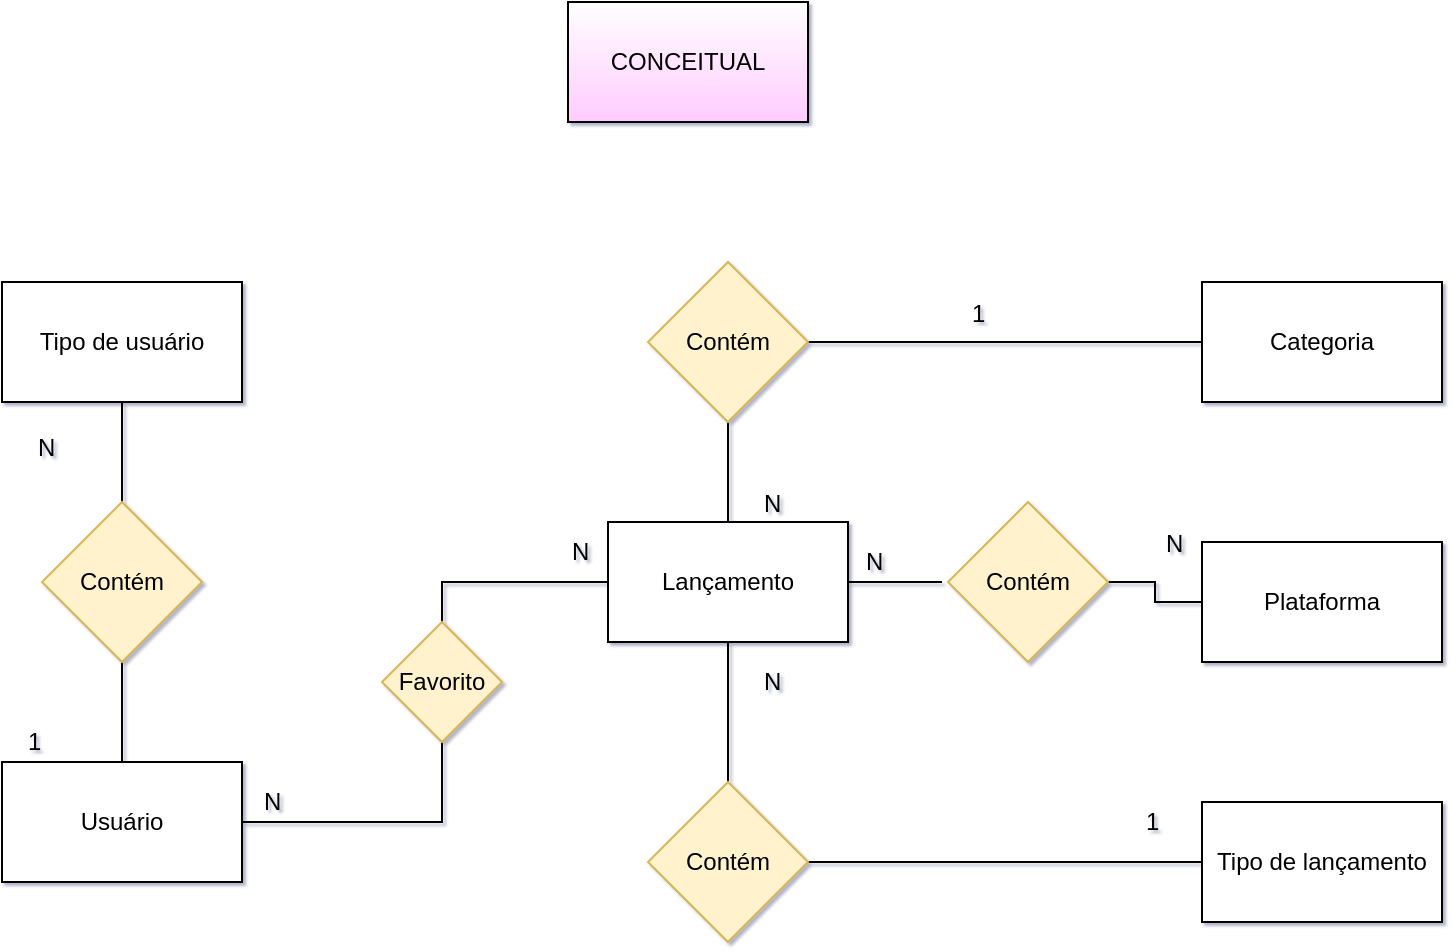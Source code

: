 <mxfile version="10.9.5" type="device"><diagram id="Y_h0O__t-s15mr9RLywz" name="CONCEITUAL"><mxGraphModel dx="926" dy="628" grid="1" gridSize="10" guides="1" tooltips="1" connect="1" arrows="1" fold="1" page="1" pageScale="1" pageWidth="827" pageHeight="1169" math="0" shadow="1"><root><mxCell id="0"/><mxCell id="1" parent="0"/><mxCell id="GSkijqxW04YZ0dUVQjyI-1" value="CONCEITUAL" style="rounded=0;whiteSpace=wrap;html=1;gradientColor=#FFCCFF;" vertex="1" parent="1"><mxGeometry x="353" y="40" width="120" height="60" as="geometry"/></mxCell><mxCell id="GSkijqxW04YZ0dUVQjyI-8" style="edgeStyle=orthogonalEdgeStyle;rounded=0;orthogonalLoop=1;jettySize=auto;html=1;exitX=0.5;exitY=1;exitDx=0;exitDy=0;endArrow=none;endFill=0;" edge="1" parent="1" source="GSkijqxW04YZ0dUVQjyI-2" target="GSkijqxW04YZ0dUVQjyI-7"><mxGeometry relative="1" as="geometry"/></mxCell><mxCell id="GSkijqxW04YZ0dUVQjyI-2" value="Tipo de usuário" style="rounded=0;whiteSpace=wrap;html=1;" vertex="1" parent="1"><mxGeometry x="70" y="180" width="120" height="60" as="geometry"/></mxCell><mxCell id="W6Ne4v4kNIoF-_U8cpTc-10" style="edgeStyle=orthogonalEdgeStyle;rounded=0;orthogonalLoop=1;jettySize=auto;html=1;exitX=1;exitY=0.5;exitDx=0;exitDy=0;entryX=0.5;entryY=1;entryDx=0;entryDy=0;endArrow=none;endFill=0;" edge="1" parent="1" source="GSkijqxW04YZ0dUVQjyI-3" target="W6Ne4v4kNIoF-_U8cpTc-9"><mxGeometry relative="1" as="geometry"/></mxCell><mxCell id="GSkijqxW04YZ0dUVQjyI-3" value="Usuário" style="rounded=0;whiteSpace=wrap;html=1;" vertex="1" parent="1"><mxGeometry x="70" y="420" width="120" height="60" as="geometry"/></mxCell><mxCell id="GSkijqxW04YZ0dUVQjyI-4" value="Categoria&lt;br&gt;" style="rounded=0;whiteSpace=wrap;html=1;" vertex="1" parent="1"><mxGeometry x="670" y="180" width="120" height="60" as="geometry"/></mxCell><mxCell id="GSkijqxW04YZ0dUVQjyI-14" style="edgeStyle=orthogonalEdgeStyle;rounded=0;orthogonalLoop=1;jettySize=auto;html=1;endArrow=none;endFill=0;" edge="1" parent="1" source="GSkijqxW04YZ0dUVQjyI-5" target="GSkijqxW04YZ0dUVQjyI-11"><mxGeometry relative="1" as="geometry"/></mxCell><mxCell id="W6Ne4v4kNIoF-_U8cpTc-3" style="edgeStyle=orthogonalEdgeStyle;rounded=0;orthogonalLoop=1;jettySize=auto;html=1;exitX=1;exitY=0.5;exitDx=0;exitDy=0;endArrow=none;endFill=0;" edge="1" parent="1" source="GSkijqxW04YZ0dUVQjyI-5"><mxGeometry relative="1" as="geometry"><mxPoint x="540" y="330" as="targetPoint"/></mxGeometry></mxCell><mxCell id="GSkijqxW04YZ0dUVQjyI-5" value="Lançamento" style="rounded=0;whiteSpace=wrap;html=1;" vertex="1" parent="1"><mxGeometry x="373" y="300" width="120" height="60" as="geometry"/></mxCell><mxCell id="GSkijqxW04YZ0dUVQjyI-9" style="edgeStyle=orthogonalEdgeStyle;rounded=0;orthogonalLoop=1;jettySize=auto;html=1;exitX=0.5;exitY=1;exitDx=0;exitDy=0;entryX=0.5;entryY=0;entryDx=0;entryDy=0;endArrow=none;endFill=0;" edge="1" parent="1" source="GSkijqxW04YZ0dUVQjyI-7" target="GSkijqxW04YZ0dUVQjyI-3"><mxGeometry relative="1" as="geometry"/></mxCell><mxCell id="GSkijqxW04YZ0dUVQjyI-7" value="&lt;span style=&quot;white-space: normal&quot;&gt;Contém&lt;/span&gt;" style="rhombus;whiteSpace=wrap;html=1;fillColor=#fff2cc;strokeColor=#d6b656;" vertex="1" parent="1"><mxGeometry x="90" y="290" width="80" height="80" as="geometry"/></mxCell><mxCell id="GSkijqxW04YZ0dUVQjyI-13" style="edgeStyle=orthogonalEdgeStyle;rounded=0;orthogonalLoop=1;jettySize=auto;html=1;exitX=0.5;exitY=1;exitDx=0;exitDy=0;endArrow=none;endFill=0;" edge="1" parent="1" source="GSkijqxW04YZ0dUVQjyI-10" target="GSkijqxW04YZ0dUVQjyI-5"><mxGeometry relative="1" as="geometry"/></mxCell><mxCell id="GSkijqxW04YZ0dUVQjyI-16" style="edgeStyle=orthogonalEdgeStyle;rounded=0;orthogonalLoop=1;jettySize=auto;html=1;exitX=1;exitY=0.5;exitDx=0;exitDy=0;entryX=0;entryY=0.5;entryDx=0;entryDy=0;endArrow=none;endFill=0;" edge="1" parent="1" source="GSkijqxW04YZ0dUVQjyI-10" target="GSkijqxW04YZ0dUVQjyI-4"><mxGeometry relative="1" as="geometry"/></mxCell><mxCell id="GSkijqxW04YZ0dUVQjyI-10" value="Contém" style="rhombus;whiteSpace=wrap;html=1;fillColor=#fff2cc;strokeColor=#d6b656;" vertex="1" parent="1"><mxGeometry x="393" y="170" width="80" height="80" as="geometry"/></mxCell><mxCell id="GSkijqxW04YZ0dUVQjyI-15" style="edgeStyle=orthogonalEdgeStyle;rounded=0;orthogonalLoop=1;jettySize=auto;html=1;exitX=1;exitY=0.5;exitDx=0;exitDy=0;endArrow=none;endFill=0;" edge="1" parent="1" source="GSkijqxW04YZ0dUVQjyI-11" target="GSkijqxW04YZ0dUVQjyI-12"><mxGeometry relative="1" as="geometry"/></mxCell><mxCell id="GSkijqxW04YZ0dUVQjyI-11" value="&lt;span style=&quot;white-space: normal&quot;&gt;Contém&lt;/span&gt;" style="rhombus;whiteSpace=wrap;html=1;fillColor=#fff2cc;strokeColor=#d6b656;" vertex="1" parent="1"><mxGeometry x="393" y="430" width="80" height="80" as="geometry"/></mxCell><mxCell id="GSkijqxW04YZ0dUVQjyI-12" value="Tipo de lançamento" style="rounded=0;whiteSpace=wrap;html=1;" vertex="1" parent="1"><mxGeometry x="670" y="440" width="120" height="60" as="geometry"/></mxCell><mxCell id="GSkijqxW04YZ0dUVQjyI-17" value="N" style="text;html=1;resizable=0;points=[];autosize=1;align=left;verticalAlign=top;spacingTop=-4;" vertex="1" parent="1"><mxGeometry x="86" y="253" width="20" height="20" as="geometry"/></mxCell><mxCell id="GSkijqxW04YZ0dUVQjyI-18" value="1" style="text;html=1;resizable=0;points=[];autosize=1;align=left;verticalAlign=top;spacingTop=-4;" vertex="1" parent="1"><mxGeometry x="81" y="400" width="20" height="20" as="geometry"/></mxCell><mxCell id="GSkijqxW04YZ0dUVQjyI-19" value="1" style="text;html=1;resizable=0;points=[];autosize=1;align=left;verticalAlign=top;spacingTop=-4;" vertex="1" parent="1"><mxGeometry x="553" y="186" width="20" height="20" as="geometry"/></mxCell><mxCell id="GSkijqxW04YZ0dUVQjyI-20" value="N" style="text;html=1;resizable=0;points=[];autosize=1;align=left;verticalAlign=top;spacingTop=-4;" vertex="1" parent="1"><mxGeometry x="449" y="281" width="20" height="20" as="geometry"/></mxCell><mxCell id="GSkijqxW04YZ0dUVQjyI-21" value="N" style="text;html=1;resizable=0;points=[];autosize=1;align=left;verticalAlign=top;spacingTop=-4;" vertex="1" parent="1"><mxGeometry x="449" y="370" width="20" height="20" as="geometry"/></mxCell><mxCell id="GSkijqxW04YZ0dUVQjyI-22" value="1" style="text;html=1;resizable=0;points=[];autosize=1;align=left;verticalAlign=top;spacingTop=-4;" vertex="1" parent="1"><mxGeometry x="640" y="440" width="20" height="20" as="geometry"/></mxCell><mxCell id="W6Ne4v4kNIoF-_U8cpTc-1" value="Plataforma" style="rounded=0;whiteSpace=wrap;html=1;" vertex="1" parent="1"><mxGeometry x="670" y="310" width="120" height="60" as="geometry"/></mxCell><mxCell id="W6Ne4v4kNIoF-_U8cpTc-4" style="edgeStyle=orthogonalEdgeStyle;rounded=0;orthogonalLoop=1;jettySize=auto;html=1;exitX=1;exitY=0.5;exitDx=0;exitDy=0;entryX=0;entryY=0.5;entryDx=0;entryDy=0;endArrow=none;endFill=0;" edge="1" parent="1" source="W6Ne4v4kNIoF-_U8cpTc-2" target="W6Ne4v4kNIoF-_U8cpTc-1"><mxGeometry relative="1" as="geometry"/></mxCell><mxCell id="W6Ne4v4kNIoF-_U8cpTc-2" value="Contém" style="rhombus;whiteSpace=wrap;html=1;fillColor=#fff2cc;strokeColor=#d6b656;" vertex="1" parent="1"><mxGeometry x="543" y="290" width="80" height="80" as="geometry"/></mxCell><mxCell id="W6Ne4v4kNIoF-_U8cpTc-5" value="N" style="text;html=1;resizable=0;points=[];autosize=1;align=left;verticalAlign=top;spacingTop=-4;" vertex="1" parent="1"><mxGeometry x="500" y="310" width="20" height="20" as="geometry"/></mxCell><mxCell id="W6Ne4v4kNIoF-_U8cpTc-6" value="N" style="text;html=1;resizable=0;points=[];autosize=1;align=left;verticalAlign=top;spacingTop=-4;" vertex="1" parent="1"><mxGeometry x="650" y="301" width="20" height="20" as="geometry"/></mxCell><mxCell id="W6Ne4v4kNIoF-_U8cpTc-11" style="edgeStyle=orthogonalEdgeStyle;rounded=0;orthogonalLoop=1;jettySize=auto;html=1;exitX=0.5;exitY=0;exitDx=0;exitDy=0;endArrow=none;endFill=0;" edge="1" parent="1" source="W6Ne4v4kNIoF-_U8cpTc-9" target="GSkijqxW04YZ0dUVQjyI-5"><mxGeometry relative="1" as="geometry"/></mxCell><mxCell id="W6Ne4v4kNIoF-_U8cpTc-9" value="Favorito" style="rhombus;whiteSpace=wrap;html=1;fillColor=#fff2cc;strokeColor=#d6b656;" vertex="1" parent="1"><mxGeometry x="260" y="350" width="60" height="60" as="geometry"/></mxCell><mxCell id="W6Ne4v4kNIoF-_U8cpTc-12" value="N" style="text;html=1;resizable=0;points=[];autosize=1;align=left;verticalAlign=top;spacingTop=-4;" vertex="1" parent="1"><mxGeometry x="199" y="430" width="20" height="20" as="geometry"/></mxCell><mxCell id="W6Ne4v4kNIoF-_U8cpTc-13" value="N" style="text;html=1;resizable=0;points=[];autosize=1;align=left;verticalAlign=top;spacingTop=-4;" vertex="1" parent="1"><mxGeometry x="353" y="305" width="20" height="20" as="geometry"/></mxCell></root></mxGraphModel></diagram><diagram id="QDjcA-7gRFS3KtSk9XaR" name="LOGICO"><mxGraphModel dx="1089" dy="739" grid="1" gridSize="10" guides="1" tooltips="1" connect="1" arrows="1" fold="1" page="1" pageScale="1" pageWidth="1169" pageHeight="827" background="none" math="0" shadow="0"><root><mxCell id="-112DNvEC_KfM6XTPNTG-0"/><mxCell id="-112DNvEC_KfM6XTPNTG-1" parent="-112DNvEC_KfM6XTPNTG-0"/><mxCell id="-112DNvEC_KfM6XTPNTG-2" value="LOGICO" style="rounded=0;whiteSpace=wrap;html=1;gradientColor=#DFA8FF;gradientDirection=north;" vertex="1" parent="-112DNvEC_KfM6XTPNTG-1"><mxGeometry x="360" y="40" width="120" height="60" as="geometry"/></mxCell><mxCell id="ABJhqkXo56bixvCsDwCL-0" value="Categorias" style="swimlane;fontStyle=0;childLayout=stackLayout;horizontal=1;startSize=26;fillColor=#e0e0e0;horizontalStack=0;resizeParent=1;resizeParentMax=0;resizeLast=0;collapsible=1;marginBottom=0;swimlaneFillColor=#ffffff;align=center;fontSize=14;" vertex="1" parent="-112DNvEC_KfM6XTPNTG-1"><mxGeometry x="90" y="154" width="160" height="92" as="geometry"/></mxCell><mxCell id="ABJhqkXo56bixvCsDwCL-1" value="IdCategoria:int" style="shape=partialRectangle;top=0;left=0;right=0;bottom=1;align=left;verticalAlign=middle;fillColor=none;spacingLeft=34;spacingRight=4;overflow=hidden;rotatable=0;points=[[0,0.5],[1,0.5]];portConstraint=eastwest;dropTarget=0;fontStyle=5;fontSize=12;" vertex="1" parent="ABJhqkXo56bixvCsDwCL-0"><mxGeometry y="26" width="160" height="30" as="geometry"/></mxCell><mxCell id="ABJhqkXo56bixvCsDwCL-2" value="PK" style="shape=partialRectangle;top=0;left=0;bottom=0;fillColor=none;align=left;verticalAlign=middle;spacingLeft=4;spacingRight=4;overflow=hidden;rotatable=0;points=[];portConstraint=eastwest;part=1;fontSize=12;" vertex="1" connectable="0" parent="ABJhqkXo56bixvCsDwCL-1"><mxGeometry width="30" height="30" as="geometry"/></mxCell><mxCell id="ABJhqkXo56bixvCsDwCL-3" value="Nome:varchar(255)" style="shape=partialRectangle;top=0;left=0;right=0;bottom=0;align=left;verticalAlign=top;fillColor=none;spacingLeft=34;spacingRight=4;overflow=hidden;rotatable=0;points=[[0,0.5],[1,0.5]];portConstraint=eastwest;dropTarget=0;fontSize=12;" vertex="1" parent="ABJhqkXo56bixvCsDwCL-0"><mxGeometry y="56" width="160" height="26" as="geometry"/></mxCell><mxCell id="ABJhqkXo56bixvCsDwCL-4" value="" style="shape=partialRectangle;top=0;left=0;bottom=0;fillColor=none;align=left;verticalAlign=top;spacingLeft=4;spacingRight=4;overflow=hidden;rotatable=0;points=[];portConstraint=eastwest;part=1;fontSize=12;" vertex="1" connectable="0" parent="ABJhqkXo56bixvCsDwCL-3"><mxGeometry width="30" height="26" as="geometry"/></mxCell><mxCell id="ABJhqkXo56bixvCsDwCL-9" value="" style="shape=partialRectangle;top=0;left=0;right=0;bottom=0;align=left;verticalAlign=top;fillColor=none;spacingLeft=34;spacingRight=4;overflow=hidden;rotatable=0;points=[[0,0.5],[1,0.5]];portConstraint=eastwest;dropTarget=0;fontSize=12;" vertex="1" parent="ABJhqkXo56bixvCsDwCL-0"><mxGeometry y="82" width="160" height="10" as="geometry"/></mxCell><mxCell id="ABJhqkXo56bixvCsDwCL-10" value="" style="shape=partialRectangle;top=0;left=0;bottom=0;fillColor=none;align=left;verticalAlign=top;spacingLeft=4;spacingRight=4;overflow=hidden;rotatable=0;points=[];portConstraint=eastwest;part=1;fontSize=12;" vertex="1" connectable="0" parent="ABJhqkXo56bixvCsDwCL-9"><mxGeometry width="30" height="10" as="geometry"/></mxCell><mxCell id="ABJhqkXo56bixvCsDwCL-13" value="TipoLancamento" style="swimlane;fontStyle=0;childLayout=stackLayout;horizontal=1;startSize=26;fillColor=#e0e0e0;horizontalStack=0;resizeParent=1;resizeParentMax=0;resizeLast=0;collapsible=1;marginBottom=0;swimlaneFillColor=#ffffff;align=center;fontSize=14;" vertex="1" parent="-112DNvEC_KfM6XTPNTG-1"><mxGeometry x="593" y="165" width="190" height="92" as="geometry"/></mxCell><mxCell id="ABJhqkXo56bixvCsDwCL-14" value="IdTipoLancamento:int" style="shape=partialRectangle;top=0;left=0;right=0;bottom=1;align=left;verticalAlign=middle;fillColor=none;spacingLeft=34;spacingRight=4;overflow=hidden;rotatable=0;points=[[0,0.5],[1,0.5]];portConstraint=eastwest;dropTarget=0;fontStyle=5;fontSize=12;" vertex="1" parent="ABJhqkXo56bixvCsDwCL-13"><mxGeometry y="26" width="190" height="30" as="geometry"/></mxCell><mxCell id="ABJhqkXo56bixvCsDwCL-15" value="PK" style="shape=partialRectangle;top=0;left=0;bottom=0;fillColor=none;align=left;verticalAlign=middle;spacingLeft=4;spacingRight=4;overflow=hidden;rotatable=0;points=[];portConstraint=eastwest;part=1;fontSize=12;" vertex="1" connectable="0" parent="ABJhqkXo56bixvCsDwCL-14"><mxGeometry width="30" height="30" as="geometry"/></mxCell><mxCell id="ABJhqkXo56bixvCsDwCL-16" value="Nome:varchar(255)" style="shape=partialRectangle;top=0;left=0;right=0;bottom=0;align=left;verticalAlign=top;fillColor=none;spacingLeft=34;spacingRight=4;overflow=hidden;rotatable=0;points=[[0,0.5],[1,0.5]];portConstraint=eastwest;dropTarget=0;fontSize=12;" vertex="1" parent="ABJhqkXo56bixvCsDwCL-13"><mxGeometry y="56" width="190" height="26" as="geometry"/></mxCell><mxCell id="ABJhqkXo56bixvCsDwCL-17" value="" style="shape=partialRectangle;top=0;left=0;bottom=0;fillColor=none;align=left;verticalAlign=top;spacingLeft=4;spacingRight=4;overflow=hidden;rotatable=0;points=[];portConstraint=eastwest;part=1;fontSize=12;" vertex="1" connectable="0" parent="ABJhqkXo56bixvCsDwCL-16"><mxGeometry width="30" height="26" as="geometry"/></mxCell><mxCell id="ABJhqkXo56bixvCsDwCL-18" value="" style="shape=partialRectangle;top=0;left=0;right=0;bottom=0;align=left;verticalAlign=top;fillColor=none;spacingLeft=34;spacingRight=4;overflow=hidden;rotatable=0;points=[[0,0.5],[1,0.5]];portConstraint=eastwest;dropTarget=0;fontSize=12;" vertex="1" parent="ABJhqkXo56bixvCsDwCL-13"><mxGeometry y="82" width="190" height="10" as="geometry"/></mxCell><mxCell id="ABJhqkXo56bixvCsDwCL-19" value="" style="shape=partialRectangle;top=0;left=0;bottom=0;fillColor=none;align=left;verticalAlign=top;spacingLeft=4;spacingRight=4;overflow=hidden;rotatable=0;points=[];portConstraint=eastwest;part=1;fontSize=12;" vertex="1" connectable="0" parent="ABJhqkXo56bixvCsDwCL-18"><mxGeometry width="30" height="10" as="geometry"/></mxCell><mxCell id="ABJhqkXo56bixvCsDwCL-21" value="TiposUsuarios" style="swimlane;fontStyle=0;childLayout=stackLayout;horizontal=1;startSize=26;fillColor=#e0e0e0;horizontalStack=0;resizeParent=1;resizeParentMax=0;resizeLast=0;collapsible=1;marginBottom=0;swimlaneFillColor=#ffffff;align=center;fontSize=14;" vertex="1" parent="-112DNvEC_KfM6XTPNTG-1"><mxGeometry x="75" y="544" width="160" height="92" as="geometry"/></mxCell><mxCell id="ABJhqkXo56bixvCsDwCL-22" value="IdTipoUsuario:int" style="shape=partialRectangle;top=0;left=0;right=0;bottom=1;align=left;verticalAlign=middle;fillColor=none;spacingLeft=34;spacingRight=4;overflow=hidden;rotatable=0;points=[[0,0.5],[1,0.5]];portConstraint=eastwest;dropTarget=0;fontStyle=5;fontSize=12;" vertex="1" parent="ABJhqkXo56bixvCsDwCL-21"><mxGeometry y="26" width="160" height="30" as="geometry"/></mxCell><mxCell id="ABJhqkXo56bixvCsDwCL-23" value="PK" style="shape=partialRectangle;top=0;left=0;bottom=0;fillColor=none;align=left;verticalAlign=middle;spacingLeft=4;spacingRight=4;overflow=hidden;rotatable=0;points=[];portConstraint=eastwest;part=1;fontSize=12;" vertex="1" connectable="0" parent="ABJhqkXo56bixvCsDwCL-22"><mxGeometry width="30" height="30" as="geometry"/></mxCell><mxCell id="ABJhqkXo56bixvCsDwCL-24" value="Nome:varchar(255)" style="shape=partialRectangle;top=0;left=0;right=0;bottom=0;align=left;verticalAlign=top;fillColor=none;spacingLeft=34;spacingRight=4;overflow=hidden;rotatable=0;points=[[0,0.5],[1,0.5]];portConstraint=eastwest;dropTarget=0;fontSize=12;" vertex="1" parent="ABJhqkXo56bixvCsDwCL-21"><mxGeometry y="56" width="160" height="26" as="geometry"/></mxCell><mxCell id="ABJhqkXo56bixvCsDwCL-25" value="" style="shape=partialRectangle;top=0;left=0;bottom=0;fillColor=none;align=left;verticalAlign=top;spacingLeft=4;spacingRight=4;overflow=hidden;rotatable=0;points=[];portConstraint=eastwest;part=1;fontSize=12;" vertex="1" connectable="0" parent="ABJhqkXo56bixvCsDwCL-24"><mxGeometry width="30" height="26" as="geometry"/></mxCell><mxCell id="ABJhqkXo56bixvCsDwCL-26" value="" style="shape=partialRectangle;top=0;left=0;right=0;bottom=0;align=left;verticalAlign=top;fillColor=none;spacingLeft=34;spacingRight=4;overflow=hidden;rotatable=0;points=[[0,0.5],[1,0.5]];portConstraint=eastwest;dropTarget=0;fontSize=12;" vertex="1" parent="ABJhqkXo56bixvCsDwCL-21"><mxGeometry y="82" width="160" height="10" as="geometry"/></mxCell><mxCell id="ABJhqkXo56bixvCsDwCL-27" value="" style="shape=partialRectangle;top=0;left=0;bottom=0;fillColor=none;align=left;verticalAlign=top;spacingLeft=4;spacingRight=4;overflow=hidden;rotatable=0;points=[];portConstraint=eastwest;part=1;fontSize=12;" vertex="1" connectable="0" parent="ABJhqkXo56bixvCsDwCL-26"><mxGeometry width="30" height="10" as="geometry"/></mxCell><mxCell id="ABJhqkXo56bixvCsDwCL-28" value="Usuario" style="swimlane;fontStyle=0;childLayout=stackLayout;horizontal=1;startSize=26;fillColor=#e0e0e0;horizontalStack=0;resizeParent=1;resizeParentMax=0;resizeLast=0;collapsible=1;marginBottom=0;swimlaneFillColor=#ffffff;align=center;fontSize=14;" vertex="1" parent="-112DNvEC_KfM6XTPNTG-1"><mxGeometry x="57.5" y="318" width="195" height="190" as="geometry"/></mxCell><mxCell id="ABJhqkXo56bixvCsDwCL-29" value="IdUsuario:int" style="shape=partialRectangle;top=0;left=0;right=0;bottom=0;align=left;verticalAlign=middle;fillColor=none;spacingLeft=60;spacingRight=4;overflow=hidden;rotatable=0;points=[[0,0.5],[1,0.5]];portConstraint=eastwest;dropTarget=0;fontStyle=5;fontSize=12;" vertex="1" parent="ABJhqkXo56bixvCsDwCL-28"><mxGeometry y="26" width="195" height="30" as="geometry"/></mxCell><mxCell id="ABJhqkXo56bixvCsDwCL-30" value="PK" style="shape=partialRectangle;fontStyle=1;top=0;left=0;bottom=0;fillColor=none;align=left;verticalAlign=middle;spacingLeft=4;spacingRight=4;overflow=hidden;rotatable=0;points=[];portConstraint=eastwest;part=1;fontSize=12;" vertex="1" connectable="0" parent="ABJhqkXo56bixvCsDwCL-29"><mxGeometry width="56" height="30" as="geometry"/></mxCell><mxCell id="ABJhqkXo56bixvCsDwCL-31" value="IdTipoUsuario:int" style="shape=partialRectangle;top=0;left=0;right=0;bottom=1;align=left;verticalAlign=middle;fillColor=none;spacingLeft=60;spacingRight=4;overflow=hidden;rotatable=0;points=[[0,0.5],[1,0.5]];portConstraint=eastwest;dropTarget=0;fontStyle=5;fontSize=12;" vertex="1" parent="ABJhqkXo56bixvCsDwCL-28"><mxGeometry y="56" width="195" height="30" as="geometry"/></mxCell><mxCell id="ABJhqkXo56bixvCsDwCL-32" value="FK1" style="shape=partialRectangle;fontStyle=1;top=0;left=0;bottom=0;fillColor=none;align=left;verticalAlign=middle;spacingLeft=4;spacingRight=4;overflow=hidden;rotatable=0;points=[];portConstraint=eastwest;part=1;fontSize=12;" vertex="1" connectable="0" parent="ABJhqkXo56bixvCsDwCL-31"><mxGeometry width="56" height="30" as="geometry"/></mxCell><mxCell id="ABJhqkXo56bixvCsDwCL-33" value="Nome:varchar(255)" style="shape=partialRectangle;top=0;left=0;right=0;bottom=0;align=left;verticalAlign=top;fillColor=none;spacingLeft=60;spacingRight=4;overflow=hidden;rotatable=0;points=[[0,0.5],[1,0.5]];portConstraint=eastwest;dropTarget=0;fontSize=12;" vertex="1" parent="ABJhqkXo56bixvCsDwCL-28"><mxGeometry y="86" width="195" height="26" as="geometry"/></mxCell><mxCell id="ABJhqkXo56bixvCsDwCL-34" value="" style="shape=partialRectangle;top=0;left=0;bottom=0;fillColor=none;align=left;verticalAlign=top;spacingLeft=4;spacingRight=4;overflow=hidden;rotatable=0;points=[];portConstraint=eastwest;part=1;fontSize=12;" vertex="1" connectable="0" parent="ABJhqkXo56bixvCsDwCL-33"><mxGeometry width="56" height="26" as="geometry"/></mxCell><mxCell id="ABJhqkXo56bixvCsDwCL-71" value="Email:varchar(255)" style="shape=partialRectangle;top=0;left=0;right=0;bottom=0;align=left;verticalAlign=top;fillColor=none;spacingLeft=60;spacingRight=4;overflow=hidden;rotatable=0;points=[[0,0.5],[1,0.5]];portConstraint=eastwest;dropTarget=0;fontSize=12;" vertex="1" parent="ABJhqkXo56bixvCsDwCL-28"><mxGeometry y="112" width="195" height="26" as="geometry"/></mxCell><mxCell id="ABJhqkXo56bixvCsDwCL-72" value="" style="shape=partialRectangle;top=0;left=0;bottom=0;fillColor=none;align=left;verticalAlign=top;spacingLeft=4;spacingRight=4;overflow=hidden;rotatable=0;points=[];portConstraint=eastwest;part=1;fontSize=12;" vertex="1" connectable="0" parent="ABJhqkXo56bixvCsDwCL-71"><mxGeometry width="56" height="26" as="geometry"/></mxCell><mxCell id="ABJhqkXo56bixvCsDwCL-73" value="Senha:varchar(100)" style="shape=partialRectangle;top=0;left=0;right=0;bottom=0;align=left;verticalAlign=top;fillColor=none;spacingLeft=60;spacingRight=4;overflow=hidden;rotatable=0;points=[[0,0.5],[1,0.5]];portConstraint=eastwest;dropTarget=0;fontSize=12;" vertex="1" parent="ABJhqkXo56bixvCsDwCL-28"><mxGeometry y="138" width="195" height="26" as="geometry"/></mxCell><mxCell id="ABJhqkXo56bixvCsDwCL-74" value="" style="shape=partialRectangle;top=0;left=0;bottom=0;fillColor=none;align=left;verticalAlign=top;spacingLeft=4;spacingRight=4;overflow=hidden;rotatable=0;points=[];portConstraint=eastwest;part=1;fontSize=12;" vertex="1" connectable="0" parent="ABJhqkXo56bixvCsDwCL-73"><mxGeometry width="56" height="26" as="geometry"/></mxCell><mxCell id="ABJhqkXo56bixvCsDwCL-75" value="DataCadastro:Datetime" style="shape=partialRectangle;top=0;left=0;right=0;bottom=0;align=left;verticalAlign=top;fillColor=none;spacingLeft=60;spacingRight=4;overflow=hidden;rotatable=0;points=[[0,0.5],[1,0.5]];portConstraint=eastwest;dropTarget=0;fontSize=12;" vertex="1" parent="ABJhqkXo56bixvCsDwCL-28"><mxGeometry y="164" width="195" height="26" as="geometry"/></mxCell><mxCell id="ABJhqkXo56bixvCsDwCL-76" value="" style="shape=partialRectangle;top=0;left=0;bottom=0;fillColor=none;align=left;verticalAlign=top;spacingLeft=4;spacingRight=4;overflow=hidden;rotatable=0;points=[];portConstraint=eastwest;part=1;fontSize=12;" vertex="1" connectable="0" parent="ABJhqkXo56bixvCsDwCL-75"><mxGeometry width="56" height="26" as="geometry"/></mxCell><mxCell id="ABJhqkXo56bixvCsDwCL-45" value="Lancamentos" style="swimlane;fontStyle=0;childLayout=stackLayout;horizontal=1;startSize=26;fillColor=#e0e0e0;horizontalStack=0;resizeParent=1;resizeParentMax=0;resizeLast=0;collapsible=1;marginBottom=0;swimlaneFillColor=#ffffff;align=center;fontSize=14;" vertex="1" parent="-112DNvEC_KfM6XTPNTG-1"><mxGeometry x="307" y="185" width="212" height="194" as="geometry"/></mxCell><mxCell id="ABJhqkXo56bixvCsDwCL-46" value="IdLancamento:int" style="shape=partialRectangle;top=0;left=0;right=0;bottom=0;align=left;verticalAlign=middle;fillColor=none;spacingLeft=60;spacingRight=4;overflow=hidden;rotatable=0;points=[[0,0.5],[1,0.5]];portConstraint=eastwest;dropTarget=0;fontStyle=5;fontSize=12;" vertex="1" parent="ABJhqkXo56bixvCsDwCL-45"><mxGeometry y="26" width="212" height="30" as="geometry"/></mxCell><mxCell id="ABJhqkXo56bixvCsDwCL-47" value="PK" style="shape=partialRectangle;fontStyle=1;top=0;left=0;bottom=0;fillColor=none;align=left;verticalAlign=middle;spacingLeft=4;spacingRight=4;overflow=hidden;rotatable=0;points=[];portConstraint=eastwest;part=1;fontSize=12;" vertex="1" connectable="0" parent="ABJhqkXo56bixvCsDwCL-46"><mxGeometry width="56" height="30" as="geometry"/></mxCell><mxCell id="ABJhqkXo56bixvCsDwCL-48" value="IdCategoria:int" style="shape=partialRectangle;top=0;left=0;right=0;bottom=1;align=left;verticalAlign=middle;fillColor=none;spacingLeft=60;spacingRight=4;overflow=hidden;rotatable=0;points=[[0,0.5],[1,0.5]];portConstraint=eastwest;dropTarget=0;fontStyle=5;fontSize=12;" vertex="1" parent="ABJhqkXo56bixvCsDwCL-45"><mxGeometry y="56" width="212" height="30" as="geometry"/></mxCell><mxCell id="ABJhqkXo56bixvCsDwCL-49" value="FK" style="shape=partialRectangle;fontStyle=1;top=0;left=0;bottom=0;fillColor=none;align=left;verticalAlign=middle;spacingLeft=4;spacingRight=4;overflow=hidden;rotatable=0;points=[];portConstraint=eastwest;part=1;fontSize=12;" vertex="1" connectable="0" parent="ABJhqkXo56bixvCsDwCL-48"><mxGeometry width="56" height="30" as="geometry"/></mxCell><mxCell id="ABJhqkXo56bixvCsDwCL-52" value="IdTipoLancamento:int" style="shape=partialRectangle;top=0;left=0;right=0;bottom=1;align=left;verticalAlign=middle;fillColor=none;spacingLeft=60;spacingRight=4;overflow=hidden;rotatable=0;points=[[0,0.5],[1,0.5]];portConstraint=eastwest;dropTarget=0;fontStyle=5;fontSize=12;" vertex="1" parent="ABJhqkXo56bixvCsDwCL-45"><mxGeometry y="86" width="212" height="30" as="geometry"/></mxCell><mxCell id="ABJhqkXo56bixvCsDwCL-53" value="FK" style="shape=partialRectangle;fontStyle=1;top=0;left=0;bottom=0;fillColor=none;align=left;verticalAlign=middle;spacingLeft=4;spacingRight=4;overflow=hidden;rotatable=0;points=[];portConstraint=eastwest;part=1;fontSize=12;" vertex="1" connectable="0" parent="ABJhqkXo56bixvCsDwCL-52"><mxGeometry width="56" height="30" as="geometry"/></mxCell><mxCell id="ABJhqkXo56bixvCsDwCL-50" value="Titulo:Varchar(255)" style="shape=partialRectangle;top=0;left=0;right=0;bottom=0;align=left;verticalAlign=top;fillColor=none;spacingLeft=60;spacingRight=4;overflow=hidden;rotatable=0;points=[[0,0.5],[1,0.5]];portConstraint=eastwest;dropTarget=0;fontSize=12;" vertex="1" parent="ABJhqkXo56bixvCsDwCL-45"><mxGeometry y="116" width="212" height="26" as="geometry"/></mxCell><mxCell id="ABJhqkXo56bixvCsDwCL-51" value="" style="shape=partialRectangle;top=0;left=0;bottom=0;fillColor=none;align=left;verticalAlign=top;spacingLeft=4;spacingRight=4;overflow=hidden;rotatable=0;points=[];portConstraint=eastwest;part=1;fontSize=12;" vertex="1" connectable="0" parent="ABJhqkXo56bixvCsDwCL-50"><mxGeometry width="56" height="26" as="geometry"/></mxCell><mxCell id="ABJhqkXo56bixvCsDwCL-62" value="Sinopse:text" style="shape=partialRectangle;top=0;left=0;right=0;bottom=0;align=left;verticalAlign=top;fillColor=none;spacingLeft=60;spacingRight=4;overflow=hidden;rotatable=0;points=[[0,0.5],[1,0.5]];portConstraint=eastwest;dropTarget=0;fontSize=12;" vertex="1" parent="ABJhqkXo56bixvCsDwCL-45"><mxGeometry y="142" width="212" height="26" as="geometry"/></mxCell><mxCell id="ABJhqkXo56bixvCsDwCL-63" value="" style="shape=partialRectangle;top=0;left=0;bottom=0;fillColor=none;align=left;verticalAlign=top;spacingLeft=4;spacingRight=4;overflow=hidden;rotatable=0;points=[];portConstraint=eastwest;part=1;fontSize=12;" vertex="1" connectable="0" parent="ABJhqkXo56bixvCsDwCL-62"><mxGeometry width="56" height="26" as="geometry"/></mxCell><mxCell id="ABJhqkXo56bixvCsDwCL-64" value="Duracao:int" style="shape=partialRectangle;top=0;left=0;right=0;bottom=0;align=left;verticalAlign=top;fillColor=none;spacingLeft=60;spacingRight=4;overflow=hidden;rotatable=0;points=[[0,0.5],[1,0.5]];portConstraint=eastwest;dropTarget=0;fontSize=12;" vertex="1" parent="ABJhqkXo56bixvCsDwCL-45"><mxGeometry y="168" width="212" height="26" as="geometry"/></mxCell><mxCell id="ABJhqkXo56bixvCsDwCL-65" value="" style="shape=partialRectangle;top=0;left=0;bottom=0;fillColor=none;align=left;verticalAlign=top;spacingLeft=4;spacingRight=4;overflow=hidden;rotatable=0;points=[];portConstraint=eastwest;part=1;fontSize=12;" vertex="1" connectable="0" parent="ABJhqkXo56bixvCsDwCL-64"><mxGeometry width="56" height="26" as="geometry"/></mxCell><mxCell id="ABJhqkXo56bixvCsDwCL-68" value="" style="edgeStyle=entityRelationEdgeStyle;fontSize=12;html=1;endArrow=ERoneToMany;" edge="1" parent="-112DNvEC_KfM6XTPNTG-1" source="ABJhqkXo56bixvCsDwCL-14" target="ABJhqkXo56bixvCsDwCL-52"><mxGeometry width="100" height="100" relative="1" as="geometry"><mxPoint x="570" y="410" as="sourcePoint"/><mxPoint x="670" y="310" as="targetPoint"/></mxGeometry></mxCell><mxCell id="ABJhqkXo56bixvCsDwCL-69" value="" style="edgeStyle=entityRelationEdgeStyle;fontSize=12;html=1;endArrow=ERoneToMany;" edge="1" parent="-112DNvEC_KfM6XTPNTG-1" source="ABJhqkXo56bixvCsDwCL-1" target="ABJhqkXo56bixvCsDwCL-48"><mxGeometry width="100" height="100" relative="1" as="geometry"><mxPoint x="30" y="460" as="sourcePoint"/><mxPoint x="130" y="360" as="targetPoint"/></mxGeometry></mxCell><mxCell id="ABJhqkXo56bixvCsDwCL-70" value="" style="edgeStyle=entityRelationEdgeStyle;fontSize=12;html=1;endArrow=ERoneToMany;exitX=1;exitY=0.5;exitDx=0;exitDy=0;" edge="1" parent="-112DNvEC_KfM6XTPNTG-1" source="ABJhqkXo56bixvCsDwCL-22" target="ABJhqkXo56bixvCsDwCL-31"><mxGeometry width="100" height="100" relative="1" as="geometry"><mxPoint x="330" y="580" as="sourcePoint"/><mxPoint x="430" y="480" as="targetPoint"/></mxGeometry></mxCell><mxCell id="KUG4jqqjI-6zaUpH86RE-0" value="Disponibilidades" style="swimlane;fontStyle=0;childLayout=stackLayout;horizontal=1;startSize=26;fillColor=#e0e0e0;horizontalStack=0;resizeParent=1;resizeParentMax=0;resizeLast=0;collapsible=1;marginBottom=0;swimlaneFillColor=#ffffff;align=center;fontSize=14;" vertex="1" parent="-112DNvEC_KfM6XTPNTG-1"><mxGeometry x="580.5" y="318" width="215" height="142" as="geometry"/></mxCell><mxCell id="JLUWj40BfE8oSoX_qw2r-0" value="IdDisponibilidade:int" style="shape=partialRectangle;top=0;left=0;right=0;bottom=0;align=left;verticalAlign=middle;fillColor=none;spacingLeft=60;spacingRight=4;overflow=hidden;rotatable=0;points=[[0,0.5],[1,0.5]];portConstraint=eastwest;dropTarget=0;fontStyle=5;fontSize=12;" vertex="1" parent="KUG4jqqjI-6zaUpH86RE-0"><mxGeometry y="26" width="215" height="30" as="geometry"/></mxCell><mxCell id="JLUWj40BfE8oSoX_qw2r-1" value="PK" style="shape=partialRectangle;fontStyle=1;top=0;left=0;bottom=0;fillColor=none;align=left;verticalAlign=middle;spacingLeft=4;spacingRight=4;overflow=hidden;rotatable=0;points=[];portConstraint=eastwest;part=1;fontSize=12;" vertex="1" connectable="0" parent="JLUWj40BfE8oSoX_qw2r-0"><mxGeometry width="56" height="30" as="geometry"/></mxCell><mxCell id="KUG4jqqjI-6zaUpH86RE-1" value="IdLancamento:int" style="shape=partialRectangle;top=0;left=0;right=0;bottom=0;align=left;verticalAlign=middle;fillColor=none;spacingLeft=60;spacingRight=4;overflow=hidden;rotatable=0;points=[[0,0.5],[1,0.5]];portConstraint=eastwest;dropTarget=0;fontStyle=5;fontSize=12;" vertex="1" parent="KUG4jqqjI-6zaUpH86RE-0"><mxGeometry y="56" width="215" height="30" as="geometry"/></mxCell><mxCell id="KUG4jqqjI-6zaUpH86RE-2" value="FK1" style="shape=partialRectangle;fontStyle=1;top=0;left=0;bottom=0;fillColor=none;align=left;verticalAlign=middle;spacingLeft=4;spacingRight=4;overflow=hidden;rotatable=0;points=[];portConstraint=eastwest;part=1;fontSize=12;" vertex="1" connectable="0" parent="KUG4jqqjI-6zaUpH86RE-1"><mxGeometry width="56" height="30" as="geometry"/></mxCell><mxCell id="KUG4jqqjI-6zaUpH86RE-3" value="IdPlataforma:int" style="shape=partialRectangle;top=0;left=0;right=0;bottom=1;align=left;verticalAlign=middle;fillColor=none;spacingLeft=60;spacingRight=4;overflow=hidden;rotatable=0;points=[[0,0.5],[1,0.5]];portConstraint=eastwest;dropTarget=0;fontStyle=5;fontSize=12;" vertex="1" parent="KUG4jqqjI-6zaUpH86RE-0"><mxGeometry y="86" width="215" height="30" as="geometry"/></mxCell><mxCell id="KUG4jqqjI-6zaUpH86RE-4" value="FK2" style="shape=partialRectangle;fontStyle=1;top=0;left=0;bottom=0;fillColor=none;align=left;verticalAlign=middle;spacingLeft=4;spacingRight=4;overflow=hidden;rotatable=0;points=[];portConstraint=eastwest;part=1;fontSize=12;" vertex="1" connectable="0" parent="KUG4jqqjI-6zaUpH86RE-3"><mxGeometry width="56" height="30" as="geometry"/></mxCell><mxCell id="KUG4jqqjI-6zaUpH86RE-5" value="DataLancamento:Datetime" style="shape=partialRectangle;top=0;left=0;right=0;bottom=0;align=left;verticalAlign=top;fillColor=none;spacingLeft=60;spacingRight=4;overflow=hidden;rotatable=0;points=[[0,0.5],[1,0.5]];portConstraint=eastwest;dropTarget=0;fontSize=12;" vertex="1" parent="KUG4jqqjI-6zaUpH86RE-0"><mxGeometry y="116" width="215" height="26" as="geometry"/></mxCell><mxCell id="KUG4jqqjI-6zaUpH86RE-6" value="" style="shape=partialRectangle;top=0;left=0;bottom=0;fillColor=none;align=left;verticalAlign=top;spacingLeft=4;spacingRight=4;overflow=hidden;rotatable=0;points=[];portConstraint=eastwest;part=1;fontSize=12;" vertex="1" connectable="0" parent="KUG4jqqjI-6zaUpH86RE-5"><mxGeometry width="56" height="26" as="geometry"/></mxCell><mxCell id="KUG4jqqjI-6zaUpH86RE-7" value="Plataformas" style="swimlane;fontStyle=0;childLayout=stackLayout;horizontal=1;startSize=26;fillColor=#e0e0e0;horizontalStack=0;resizeParent=1;resizeParentMax=0;resizeLast=0;collapsible=1;marginBottom=0;swimlaneFillColor=#ffffff;align=center;fontSize=14;" vertex="1" parent="-112DNvEC_KfM6XTPNTG-1"><mxGeometry x="610" y="478" width="160" height="92" as="geometry"/></mxCell><mxCell id="KUG4jqqjI-6zaUpH86RE-8" value="IdPlataforma:int" style="shape=partialRectangle;top=0;left=0;right=0;bottom=1;align=left;verticalAlign=middle;fillColor=none;spacingLeft=34;spacingRight=4;overflow=hidden;rotatable=0;points=[[0,0.5],[1,0.5]];portConstraint=eastwest;dropTarget=0;fontStyle=5;fontSize=12;" vertex="1" parent="KUG4jqqjI-6zaUpH86RE-7"><mxGeometry y="26" width="160" height="30" as="geometry"/></mxCell><mxCell id="KUG4jqqjI-6zaUpH86RE-9" value="PK" style="shape=partialRectangle;top=0;left=0;bottom=0;fillColor=none;align=left;verticalAlign=middle;spacingLeft=4;spacingRight=4;overflow=hidden;rotatable=0;points=[];portConstraint=eastwest;part=1;fontSize=12;" vertex="1" connectable="0" parent="KUG4jqqjI-6zaUpH86RE-8"><mxGeometry width="30" height="30" as="geometry"/></mxCell><mxCell id="KUG4jqqjI-6zaUpH86RE-10" value="Nome:varchar(255)" style="shape=partialRectangle;top=0;left=0;right=0;bottom=0;align=left;verticalAlign=top;fillColor=none;spacingLeft=34;spacingRight=4;overflow=hidden;rotatable=0;points=[[0,0.5],[1,0.5]];portConstraint=eastwest;dropTarget=0;fontSize=12;" vertex="1" parent="KUG4jqqjI-6zaUpH86RE-7"><mxGeometry y="56" width="160" height="26" as="geometry"/></mxCell><mxCell id="KUG4jqqjI-6zaUpH86RE-11" value="" style="shape=partialRectangle;top=0;left=0;bottom=0;fillColor=none;align=left;verticalAlign=top;spacingLeft=4;spacingRight=4;overflow=hidden;rotatable=0;points=[];portConstraint=eastwest;part=1;fontSize=12;" vertex="1" connectable="0" parent="KUG4jqqjI-6zaUpH86RE-10"><mxGeometry width="30" height="26" as="geometry"/></mxCell><mxCell id="KUG4jqqjI-6zaUpH86RE-12" value="" style="shape=partialRectangle;top=0;left=0;right=0;bottom=0;align=left;verticalAlign=top;fillColor=none;spacingLeft=34;spacingRight=4;overflow=hidden;rotatable=0;points=[[0,0.5],[1,0.5]];portConstraint=eastwest;dropTarget=0;fontSize=12;" vertex="1" parent="KUG4jqqjI-6zaUpH86RE-7"><mxGeometry y="82" width="160" height="10" as="geometry"/></mxCell><mxCell id="KUG4jqqjI-6zaUpH86RE-13" value="" style="shape=partialRectangle;top=0;left=0;bottom=0;fillColor=none;align=left;verticalAlign=top;spacingLeft=4;spacingRight=4;overflow=hidden;rotatable=0;points=[];portConstraint=eastwest;part=1;fontSize=12;" vertex="1" connectable="0" parent="KUG4jqqjI-6zaUpH86RE-12"><mxGeometry width="30" height="10" as="geometry"/></mxCell><mxCell id="KUG4jqqjI-6zaUpH86RE-15" value="LancamentosFavoritos" style="swimlane;fontStyle=0;childLayout=stackLayout;horizontal=1;startSize=26;fillColor=#e0e0e0;horizontalStack=0;resizeParent=1;resizeParentMax=0;resizeLast=0;collapsible=1;marginBottom=0;swimlaneFillColor=#ffffff;align=center;fontSize=14;" vertex="1" parent="-112DNvEC_KfM6XTPNTG-1"><mxGeometry x="315.5" y="404" width="215" height="86" as="geometry"/></mxCell><mxCell id="KUG4jqqjI-6zaUpH86RE-16" value="IdUsuario:int" style="shape=partialRectangle;top=0;left=0;right=0;bottom=0;align=left;verticalAlign=middle;fillColor=none;spacingLeft=60;spacingRight=4;overflow=hidden;rotatable=0;points=[[0,0.5],[1,0.5]];portConstraint=eastwest;dropTarget=0;fontStyle=5;fontSize=12;" vertex="1" parent="KUG4jqqjI-6zaUpH86RE-15"><mxGeometry y="26" width="215" height="30" as="geometry"/></mxCell><mxCell id="KUG4jqqjI-6zaUpH86RE-17" value="FK1" style="shape=partialRectangle;fontStyle=1;top=0;left=0;bottom=0;fillColor=none;align=left;verticalAlign=middle;spacingLeft=4;spacingRight=4;overflow=hidden;rotatable=0;points=[];portConstraint=eastwest;part=1;fontSize=12;" vertex="1" connectable="0" parent="KUG4jqqjI-6zaUpH86RE-16"><mxGeometry width="56" height="30" as="geometry"/></mxCell><mxCell id="KUG4jqqjI-6zaUpH86RE-18" value="IdLancamento:int" style="shape=partialRectangle;top=0;left=0;right=0;bottom=1;align=left;verticalAlign=middle;fillColor=none;spacingLeft=60;spacingRight=4;overflow=hidden;rotatable=0;points=[[0,0.5],[1,0.5]];portConstraint=eastwest;dropTarget=0;fontStyle=5;fontSize=12;" vertex="1" parent="KUG4jqqjI-6zaUpH86RE-15"><mxGeometry y="56" width="215" height="30" as="geometry"/></mxCell><mxCell id="KUG4jqqjI-6zaUpH86RE-19" value="FK2" style="shape=partialRectangle;fontStyle=1;top=0;left=0;bottom=0;fillColor=none;align=left;verticalAlign=middle;spacingLeft=4;spacingRight=4;overflow=hidden;rotatable=0;points=[];portConstraint=eastwest;part=1;fontSize=12;" vertex="1" connectable="0" parent="KUG4jqqjI-6zaUpH86RE-18"><mxGeometry width="56" height="30" as="geometry"/></mxCell><mxCell id="KUG4jqqjI-6zaUpH86RE-23" value="" style="edgeStyle=entityRelationEdgeStyle;fontSize=12;html=1;endArrow=ERoneToMany;" edge="1" parent="-112DNvEC_KfM6XTPNTG-1" source="ABJhqkXo56bixvCsDwCL-46" target="KUG4jqqjI-6zaUpH86RE-1"><mxGeometry width="100" height="100" relative="1" as="geometry"><mxPoint x="60" y="760" as="sourcePoint"/><mxPoint x="160" y="660" as="targetPoint"/></mxGeometry></mxCell><mxCell id="KUG4jqqjI-6zaUpH86RE-24" value="" style="edgeStyle=entityRelationEdgeStyle;fontSize=12;html=1;endArrow=ERoneToMany;" edge="1" parent="-112DNvEC_KfM6XTPNTG-1" source="ABJhqkXo56bixvCsDwCL-46" target="KUG4jqqjI-6zaUpH86RE-18"><mxGeometry width="100" height="100" relative="1" as="geometry"><mxPoint x="60" y="760" as="sourcePoint"/><mxPoint x="160" y="660" as="targetPoint"/></mxGeometry></mxCell><mxCell id="KUG4jqqjI-6zaUpH86RE-25" value="" style="edgeStyle=entityRelationEdgeStyle;fontSize=12;html=1;endArrow=ERoneToMany;" edge="1" parent="-112DNvEC_KfM6XTPNTG-1" source="KUG4jqqjI-6zaUpH86RE-8" target="KUG4jqqjI-6zaUpH86RE-3"><mxGeometry width="100" height="100" relative="1" as="geometry"><mxPoint x="60" y="760" as="sourcePoint"/><mxPoint x="590" y="390" as="targetPoint"/></mxGeometry></mxCell><mxCell id="jkaIOTJsBxv7Bo4c18X5-0" value="" style="edgeStyle=entityRelationEdgeStyle;fontSize=12;html=1;endArrow=ERoneToMany;" edge="1" parent="-112DNvEC_KfM6XTPNTG-1" source="ABJhqkXo56bixvCsDwCL-29" target="KUG4jqqjI-6zaUpH86RE-16"><mxGeometry width="100" height="100" relative="1" as="geometry"><mxPoint x="410" y="670" as="sourcePoint"/><mxPoint x="510" y="570" as="targetPoint"/></mxGeometry></mxCell></root></mxGraphModel></diagram></mxfile>